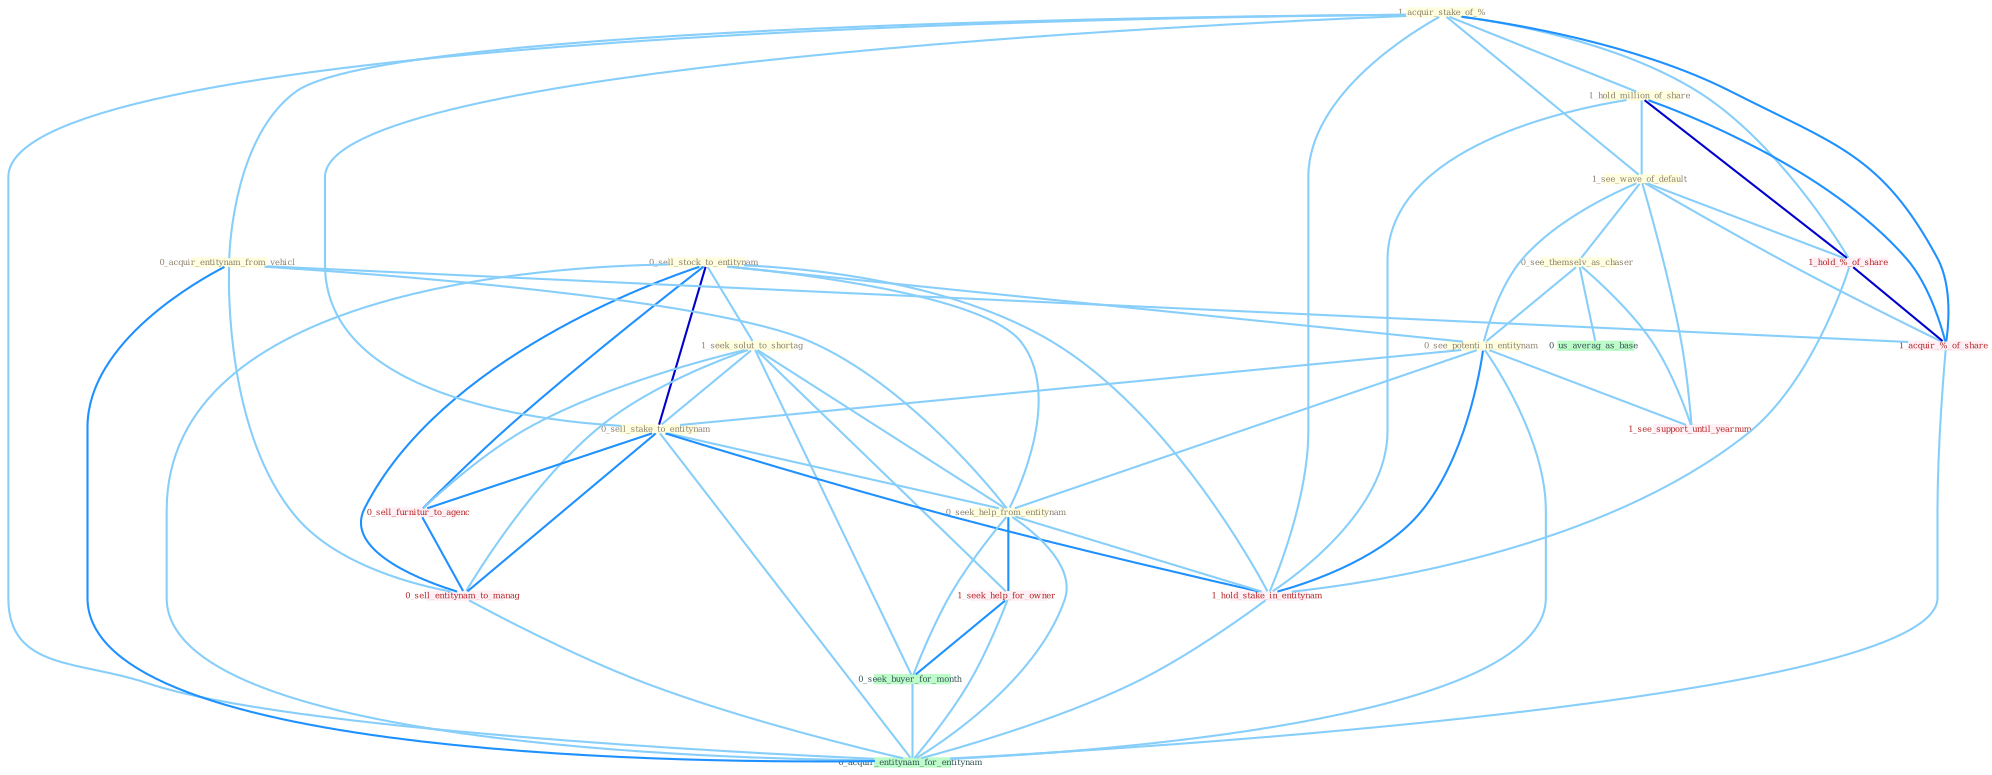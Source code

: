 Graph G{ 
    node
    [shape=polygon,style=filled,width=.5,height=.06,color="#BDFCC9",fixedsize=true,fontsize=4,
    fontcolor="#2f4f4f"];
    {node
    [color="#ffffe0", fontcolor="#8b7d6b"] "0_sell_stock_to_entitynam " "1_acquir_stake_of_% " "1_hold_million_of_share " "1_see_wave_of_default " "0_acquir_entitynam_from_vehicl " "0_see_themselv_as_chaser " "0_see_potenti_in_entitynam " "1_seek_solut_to_shortag " "0_sell_stake_to_entitynam " "0_seek_help_from_entitynam "}
{node [color="#fff0f5", fontcolor="#b22222"] "1_hold_%_of_share " "1_hold_stake_in_entitynam " "1_seek_help_for_owner " "1_acquir_%_of_share " "1_see_support_until_yearnum " "0_sell_furnitur_to_agenc " "0_sell_entitynam_to_manag "}
edge [color="#B0E2FF"];

	"0_sell_stock_to_entitynam " -- "0_see_potenti_in_entitynam " [w="1", color="#87cefa" ];
	"0_sell_stock_to_entitynam " -- "1_seek_solut_to_shortag " [w="1", color="#87cefa" ];
	"0_sell_stock_to_entitynam " -- "0_sell_stake_to_entitynam " [w="3", color="#0000cd" , len=0.6];
	"0_sell_stock_to_entitynam " -- "0_seek_help_from_entitynam " [w="1", color="#87cefa" ];
	"0_sell_stock_to_entitynam " -- "1_hold_stake_in_entitynam " [w="1", color="#87cefa" ];
	"0_sell_stock_to_entitynam " -- "0_sell_furnitur_to_agenc " [w="2", color="#1e90ff" , len=0.8];
	"0_sell_stock_to_entitynam " -- "0_sell_entitynam_to_manag " [w="2", color="#1e90ff" , len=0.8];
	"0_sell_stock_to_entitynam " -- "0_acquir_entitynam_for_entitynam " [w="1", color="#87cefa" ];
	"1_acquir_stake_of_% " -- "1_hold_million_of_share " [w="1", color="#87cefa" ];
	"1_acquir_stake_of_% " -- "1_see_wave_of_default " [w="1", color="#87cefa" ];
	"1_acquir_stake_of_% " -- "0_acquir_entitynam_from_vehicl " [w="1", color="#87cefa" ];
	"1_acquir_stake_of_% " -- "0_sell_stake_to_entitynam " [w="1", color="#87cefa" ];
	"1_acquir_stake_of_% " -- "1_hold_%_of_share " [w="1", color="#87cefa" ];
	"1_acquir_stake_of_% " -- "1_hold_stake_in_entitynam " [w="1", color="#87cefa" ];
	"1_acquir_stake_of_% " -- "1_acquir_%_of_share " [w="2", color="#1e90ff" , len=0.8];
	"1_acquir_stake_of_% " -- "0_acquir_entitynam_for_entitynam " [w="1", color="#87cefa" ];
	"1_hold_million_of_share " -- "1_see_wave_of_default " [w="1", color="#87cefa" ];
	"1_hold_million_of_share " -- "1_hold_%_of_share " [w="3", color="#0000cd" , len=0.6];
	"1_hold_million_of_share " -- "1_hold_stake_in_entitynam " [w="1", color="#87cefa" ];
	"1_hold_million_of_share " -- "1_acquir_%_of_share " [w="2", color="#1e90ff" , len=0.8];
	"1_see_wave_of_default " -- "0_see_themselv_as_chaser " [w="1", color="#87cefa" ];
	"1_see_wave_of_default " -- "0_see_potenti_in_entitynam " [w="1", color="#87cefa" ];
	"1_see_wave_of_default " -- "1_hold_%_of_share " [w="1", color="#87cefa" ];
	"1_see_wave_of_default " -- "1_acquir_%_of_share " [w="1", color="#87cefa" ];
	"1_see_wave_of_default " -- "1_see_support_until_yearnum " [w="1", color="#87cefa" ];
	"0_acquir_entitynam_from_vehicl " -- "0_seek_help_from_entitynam " [w="1", color="#87cefa" ];
	"0_acquir_entitynam_from_vehicl " -- "1_acquir_%_of_share " [w="1", color="#87cefa" ];
	"0_acquir_entitynam_from_vehicl " -- "0_sell_entitynam_to_manag " [w="1", color="#87cefa" ];
	"0_acquir_entitynam_from_vehicl " -- "0_acquir_entitynam_for_entitynam " [w="2", color="#1e90ff" , len=0.8];
	"0_see_themselv_as_chaser " -- "0_see_potenti_in_entitynam " [w="1", color="#87cefa" ];
	"0_see_themselv_as_chaser " -- "1_see_support_until_yearnum " [w="1", color="#87cefa" ];
	"0_see_themselv_as_chaser " -- "0_us_averag_as_base " [w="1", color="#87cefa" ];
	"0_see_potenti_in_entitynam " -- "0_sell_stake_to_entitynam " [w="1", color="#87cefa" ];
	"0_see_potenti_in_entitynam " -- "0_seek_help_from_entitynam " [w="1", color="#87cefa" ];
	"0_see_potenti_in_entitynam " -- "1_hold_stake_in_entitynam " [w="2", color="#1e90ff" , len=0.8];
	"0_see_potenti_in_entitynam " -- "1_see_support_until_yearnum " [w="1", color="#87cefa" ];
	"0_see_potenti_in_entitynam " -- "0_acquir_entitynam_for_entitynam " [w="1", color="#87cefa" ];
	"1_seek_solut_to_shortag " -- "0_sell_stake_to_entitynam " [w="1", color="#87cefa" ];
	"1_seek_solut_to_shortag " -- "0_seek_help_from_entitynam " [w="1", color="#87cefa" ];
	"1_seek_solut_to_shortag " -- "1_seek_help_for_owner " [w="1", color="#87cefa" ];
	"1_seek_solut_to_shortag " -- "0_seek_buyer_for_month " [w="1", color="#87cefa" ];
	"1_seek_solut_to_shortag " -- "0_sell_furnitur_to_agenc " [w="1", color="#87cefa" ];
	"1_seek_solut_to_shortag " -- "0_sell_entitynam_to_manag " [w="1", color="#87cefa" ];
	"0_sell_stake_to_entitynam " -- "0_seek_help_from_entitynam " [w="1", color="#87cefa" ];
	"0_sell_stake_to_entitynam " -- "1_hold_stake_in_entitynam " [w="2", color="#1e90ff" , len=0.8];
	"0_sell_stake_to_entitynam " -- "0_sell_furnitur_to_agenc " [w="2", color="#1e90ff" , len=0.8];
	"0_sell_stake_to_entitynam " -- "0_sell_entitynam_to_manag " [w="2", color="#1e90ff" , len=0.8];
	"0_sell_stake_to_entitynam " -- "0_acquir_entitynam_for_entitynam " [w="1", color="#87cefa" ];
	"0_seek_help_from_entitynam " -- "1_hold_stake_in_entitynam " [w="1", color="#87cefa" ];
	"0_seek_help_from_entitynam " -- "1_seek_help_for_owner " [w="2", color="#1e90ff" , len=0.8];
	"0_seek_help_from_entitynam " -- "0_seek_buyer_for_month " [w="1", color="#87cefa" ];
	"0_seek_help_from_entitynam " -- "0_acquir_entitynam_for_entitynam " [w="1", color="#87cefa" ];
	"1_hold_%_of_share " -- "1_hold_stake_in_entitynam " [w="1", color="#87cefa" ];
	"1_hold_%_of_share " -- "1_acquir_%_of_share " [w="3", color="#0000cd" , len=0.6];
	"1_hold_stake_in_entitynam " -- "0_acquir_entitynam_for_entitynam " [w="1", color="#87cefa" ];
	"1_seek_help_for_owner " -- "0_seek_buyer_for_month " [w="2", color="#1e90ff" , len=0.8];
	"1_seek_help_for_owner " -- "0_acquir_entitynam_for_entitynam " [w="1", color="#87cefa" ];
	"0_seek_buyer_for_month " -- "0_acquir_entitynam_for_entitynam " [w="1", color="#87cefa" ];
	"1_acquir_%_of_share " -- "0_acquir_entitynam_for_entitynam " [w="1", color="#87cefa" ];
	"0_sell_furnitur_to_agenc " -- "0_sell_entitynam_to_manag " [w="2", color="#1e90ff" , len=0.8];
	"0_sell_entitynam_to_manag " -- "0_acquir_entitynam_for_entitynam " [w="1", color="#87cefa" ];
}